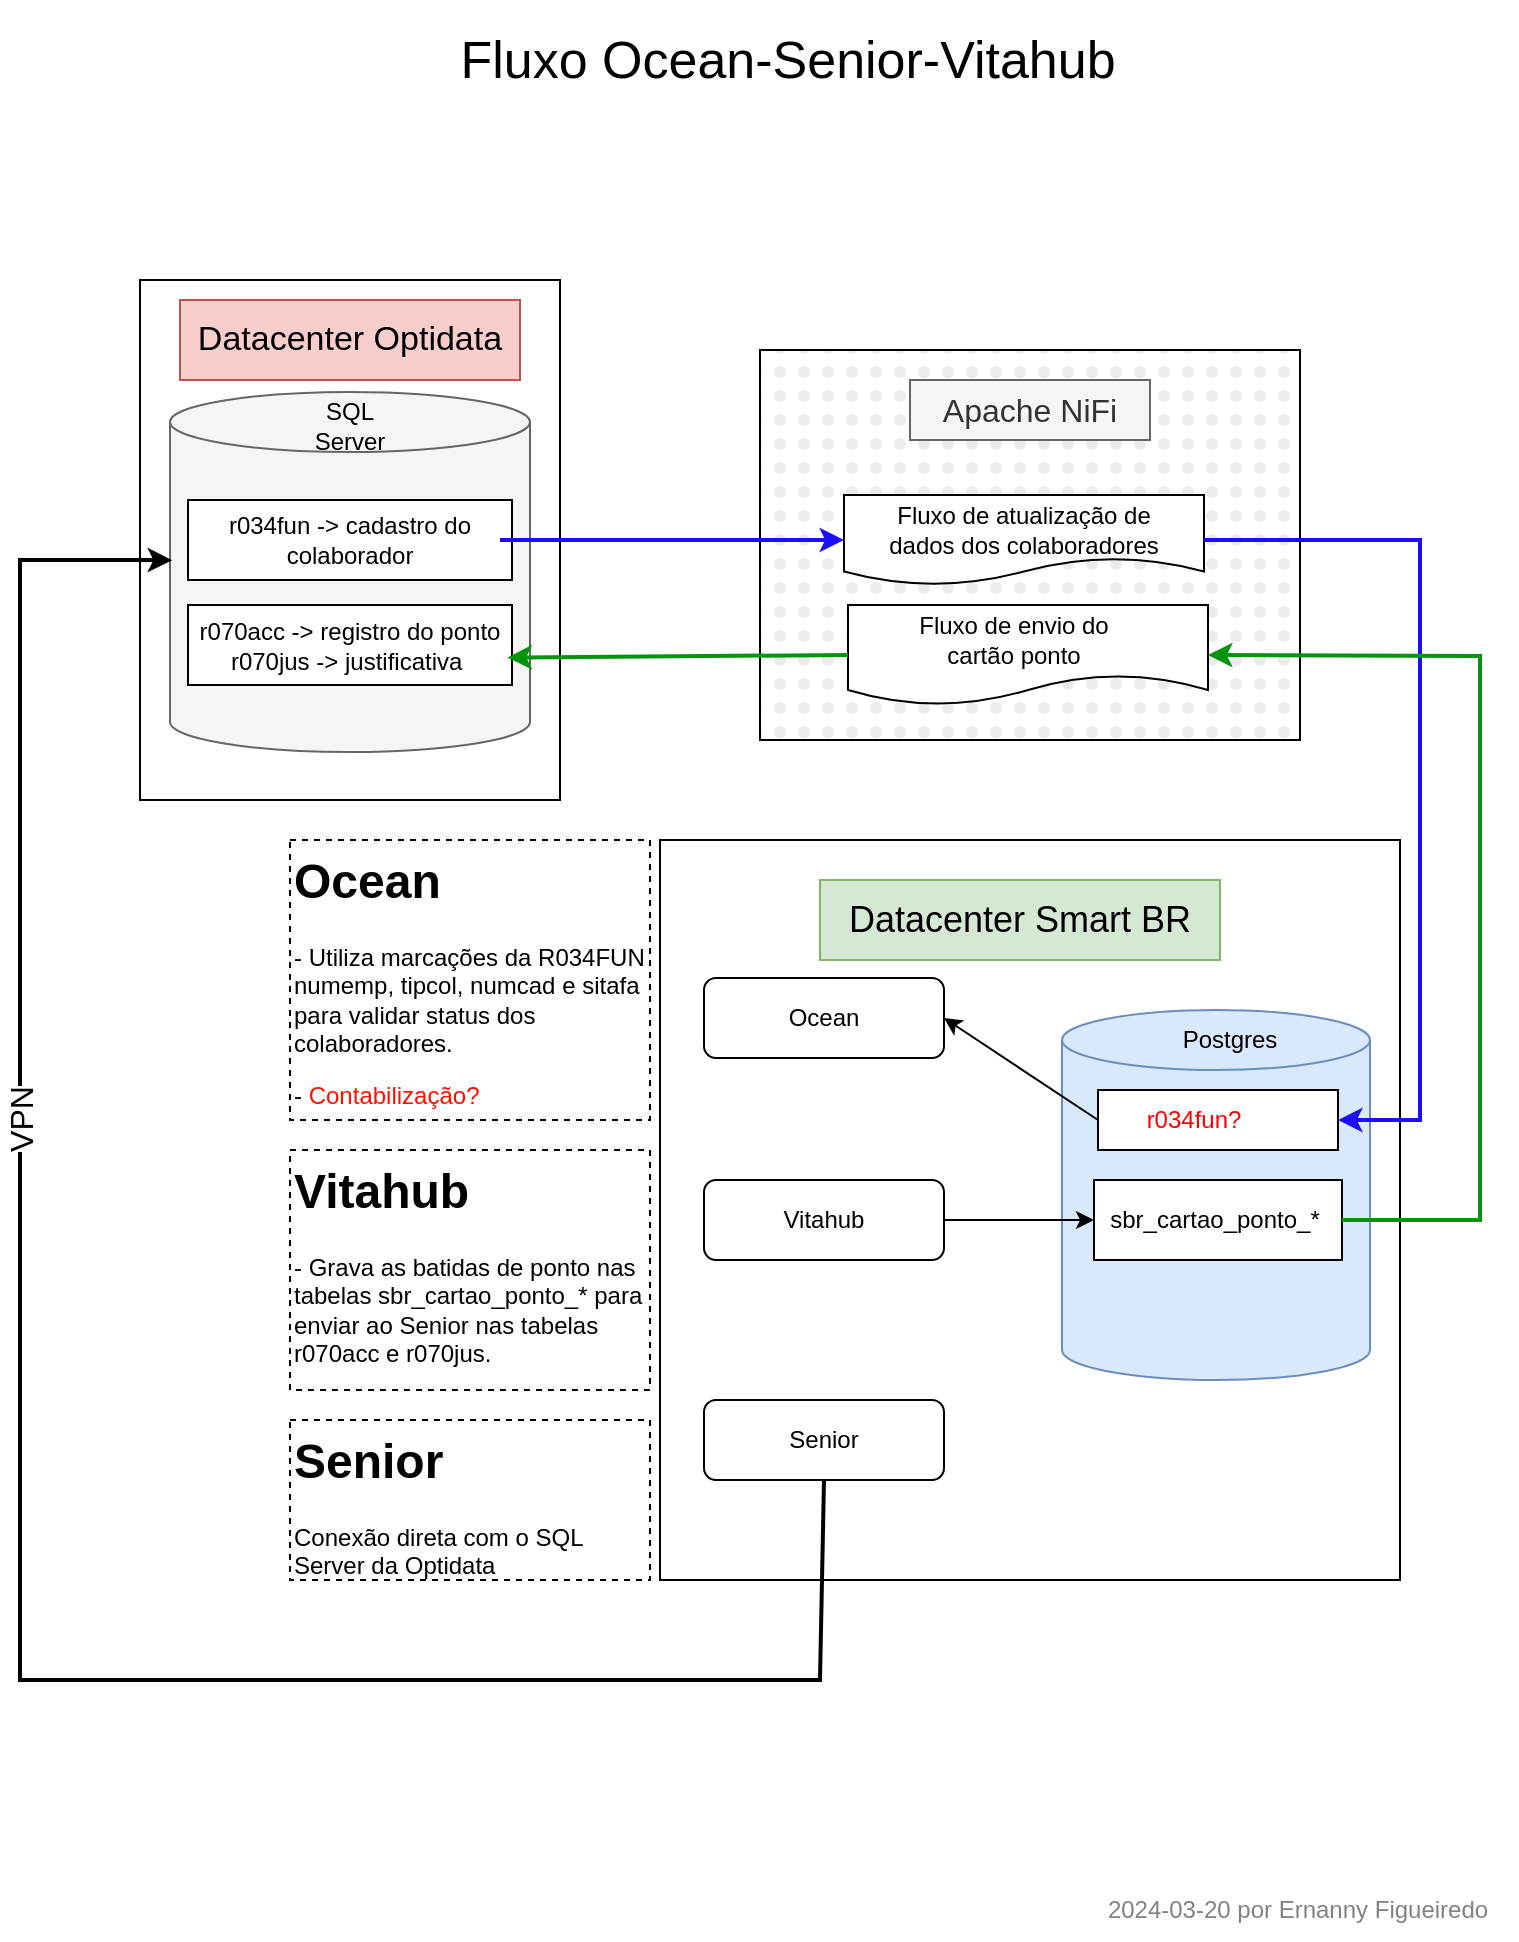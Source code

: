 <mxfile version="24.0.7" type="github">
  <diagram name="Página-1" id="w8Zf88Q8XRnLcEcReeCe">
    <mxGraphModel dx="1194" dy="727" grid="1" gridSize="10" guides="1" tooltips="1" connect="1" arrows="1" fold="1" page="1" pageScale="1" pageWidth="827" pageHeight="1169" math="0" shadow="0">
      <root>
        <mxCell id="0" />
        <mxCell id="1" parent="0" />
        <mxCell id="V-ymwT6ZLB0-DpaarCTY-1" value="" style="rounded=0;whiteSpace=wrap;html=1;" vertex="1" parent="1">
          <mxGeometry x="90" y="220" width="210" height="260" as="geometry" />
        </mxCell>
        <mxCell id="V-ymwT6ZLB0-DpaarCTY-2" value="" style="shape=cylinder3;whiteSpace=wrap;html=1;boundedLbl=1;backgroundOutline=1;size=15;fillColor=#f5f5f5;fontColor=#333333;strokeColor=#666666;" vertex="1" parent="1">
          <mxGeometry x="105" y="276" width="180" height="180" as="geometry" />
        </mxCell>
        <mxCell id="V-ymwT6ZLB0-DpaarCTY-3" value="" style="whiteSpace=wrap;html=1;aspect=fixed;" vertex="1" parent="1">
          <mxGeometry x="350" y="500" width="370" height="370" as="geometry" />
        </mxCell>
        <mxCell id="V-ymwT6ZLB0-DpaarCTY-4" value="SQL Server" style="text;html=1;align=center;verticalAlign=middle;whiteSpace=wrap;rounded=0;" vertex="1" parent="1">
          <mxGeometry x="165" y="278" width="60" height="30" as="geometry" />
        </mxCell>
        <mxCell id="V-ymwT6ZLB0-DpaarCTY-5" value="&lt;font style=&quot;font-size: 17px;&quot;&gt;Datacenter Optidata&lt;/font&gt;" style="text;html=1;align=center;verticalAlign=middle;whiteSpace=wrap;rounded=0;fillColor=#f8cecc;strokeColor=#b85450;" vertex="1" parent="1">
          <mxGeometry x="110" y="230" width="170" height="40" as="geometry" />
        </mxCell>
        <mxCell id="V-ymwT6ZLB0-DpaarCTY-6" value="&lt;font style=&quot;font-size: 18px;&quot;&gt;Datacenter Smart BR&lt;/font&gt;" style="text;html=1;align=center;verticalAlign=middle;whiteSpace=wrap;rounded=0;fillColor=#d5e8d4;strokeColor=#82b366;" vertex="1" parent="1">
          <mxGeometry x="430" y="520" width="200" height="40" as="geometry" />
        </mxCell>
        <mxCell id="V-ymwT6ZLB0-DpaarCTY-7" value="" style="shape=cylinder3;whiteSpace=wrap;html=1;boundedLbl=1;backgroundOutline=1;size=15;fillColor=#dae8fc;strokeColor=#6c8ebf;" vertex="1" parent="1">
          <mxGeometry x="551" y="585" width="154" height="185" as="geometry" />
        </mxCell>
        <mxCell id="V-ymwT6ZLB0-DpaarCTY-8" value="Postgres" style="text;html=1;align=center;verticalAlign=middle;whiteSpace=wrap;rounded=0;" vertex="1" parent="1">
          <mxGeometry x="605" y="585" width="60" height="30" as="geometry" />
        </mxCell>
        <mxCell id="V-ymwT6ZLB0-DpaarCTY-9" value="" style="rounded=1;whiteSpace=wrap;html=1;" vertex="1" parent="1">
          <mxGeometry x="372" y="569" width="120" height="40" as="geometry" />
        </mxCell>
        <mxCell id="V-ymwT6ZLB0-DpaarCTY-10" value="" style="rounded=1;whiteSpace=wrap;html=1;" vertex="1" parent="1">
          <mxGeometry x="372" y="670" width="120" height="40" as="geometry" />
        </mxCell>
        <mxCell id="V-ymwT6ZLB0-DpaarCTY-11" value="" style="rounded=1;whiteSpace=wrap;html=1;" vertex="1" parent="1">
          <mxGeometry x="372" y="780" width="120" height="40" as="geometry" />
        </mxCell>
        <mxCell id="V-ymwT6ZLB0-DpaarCTY-12" value="Ocean" style="text;html=1;align=center;verticalAlign=middle;whiteSpace=wrap;rounded=0;" vertex="1" parent="1">
          <mxGeometry x="402" y="574" width="60" height="30" as="geometry" />
        </mxCell>
        <mxCell id="V-ymwT6ZLB0-DpaarCTY-13" value="Vitahub" style="text;html=1;align=center;verticalAlign=middle;whiteSpace=wrap;rounded=0;" vertex="1" parent="1">
          <mxGeometry x="402" y="675" width="60" height="30" as="geometry" />
        </mxCell>
        <mxCell id="V-ymwT6ZLB0-DpaarCTY-14" value="Senior" style="text;html=1;align=center;verticalAlign=middle;whiteSpace=wrap;rounded=0;" vertex="1" parent="1">
          <mxGeometry x="402" y="785" width="60" height="30" as="geometry" />
        </mxCell>
        <mxCell id="V-ymwT6ZLB0-DpaarCTY-16" value="&lt;h1 style=&quot;margin-top: 0px;&quot;&gt;Senior&lt;/h1&gt;&lt;p&gt;Conexão direta com o SQL Server da Optidata&lt;/p&gt;" style="text;html=1;whiteSpace=wrap;overflow=hidden;rounded=0;strokeColor=default;dashed=1;" vertex="1" parent="1">
          <mxGeometry x="165" y="790" width="180" height="80" as="geometry" />
        </mxCell>
        <mxCell id="V-ymwT6ZLB0-DpaarCTY-21" value="&lt;h1 style=&quot;margin-top: 0px;&quot;&gt;Ocean&lt;/h1&gt;&lt;p&gt;- Utiliza marcações da R034FUN numemp, tipcol, numcad e sitafa para validar status dos colaboradores.&lt;/p&gt;&lt;p&gt;- &lt;font color=&quot;#ff1100&quot;&gt;Contabilizaçã&lt;/font&gt;&lt;font color=&quot;#ff0b03&quot;&gt;o?&lt;/font&gt;&lt;/p&gt;" style="text;html=1;whiteSpace=wrap;overflow=hidden;rounded=0;strokeColor=default;dashed=1;" vertex="1" parent="1">
          <mxGeometry x="165" y="500" width="180" height="140" as="geometry" />
        </mxCell>
        <mxCell id="V-ymwT6ZLB0-DpaarCTY-22" value="&lt;h1 style=&quot;margin-top: 0px;&quot;&gt;Vitahub&lt;/h1&gt;&lt;p&gt;- Grava as batidas de ponto nas tabelas sbr_cartao_ponto_* para enviar ao Senior nas tabelas r070acc e r070jus.&lt;/p&gt;" style="text;html=1;whiteSpace=wrap;overflow=hidden;rounded=0;strokeColor=default;dashed=1;" vertex="1" parent="1">
          <mxGeometry x="165" y="655" width="180" height="120" as="geometry" />
        </mxCell>
        <mxCell id="V-ymwT6ZLB0-DpaarCTY-25" value="" style="rounded=0;whiteSpace=wrap;html=1;gradientColor=none;fillStyle=dots;fillColor=#EBEBEB;" vertex="1" parent="1">
          <mxGeometry x="400" y="255" width="270" height="195" as="geometry" />
        </mxCell>
        <mxCell id="V-ymwT6ZLB0-DpaarCTY-26" value="&lt;font style=&quot;font-size: 16px;&quot;&gt;Apache NiFi&lt;/font&gt;" style="text;html=1;align=center;verticalAlign=middle;whiteSpace=wrap;rounded=0;fillColor=#f5f5f5;fontColor=#333333;strokeColor=#666666;" vertex="1" parent="1">
          <mxGeometry x="475" y="270" width="120" height="30" as="geometry" />
        </mxCell>
        <mxCell id="V-ymwT6ZLB0-DpaarCTY-31" value="" style="shape=document;whiteSpace=wrap;html=1;boundedLbl=1;" vertex="1" parent="1">
          <mxGeometry x="442" y="327.5" width="180" height="45" as="geometry" />
        </mxCell>
        <mxCell id="V-ymwT6ZLB0-DpaarCTY-33" value="" style="rounded=0;whiteSpace=wrap;html=1;" vertex="1" parent="1">
          <mxGeometry x="114" y="382.5" width="162" height="40" as="geometry" />
        </mxCell>
        <mxCell id="V-ymwT6ZLB0-DpaarCTY-34" value="&lt;div&gt;r070acc -&amp;gt; registro do ponto&lt;/div&gt;&lt;div&gt;r070jus -&amp;gt; justificativa&amp;nbsp;&lt;/div&gt;" style="text;html=1;align=center;verticalAlign=middle;whiteSpace=wrap;rounded=0;" vertex="1" parent="1">
          <mxGeometry x="116.25" y="390" width="157.5" height="25" as="geometry" />
        </mxCell>
        <mxCell id="V-ymwT6ZLB0-DpaarCTY-36" value="" style="rounded=0;whiteSpace=wrap;html=1;" vertex="1" parent="1">
          <mxGeometry x="114" y="330" width="162" height="40" as="geometry" />
        </mxCell>
        <mxCell id="V-ymwT6ZLB0-DpaarCTY-37" value="r034fun -&amp;gt; cadastro do colaborador" style="text;html=1;align=center;verticalAlign=middle;whiteSpace=wrap;rounded=0;" vertex="1" parent="1">
          <mxGeometry x="120" y="335" width="150" height="30" as="geometry" />
        </mxCell>
        <mxCell id="V-ymwT6ZLB0-DpaarCTY-40" value="Fluxo de atualização de dados dos colaboradores" style="text;html=1;align=center;verticalAlign=middle;whiteSpace=wrap;rounded=0;" vertex="1" parent="1">
          <mxGeometry x="462" y="330" width="140" height="30" as="geometry" />
        </mxCell>
        <mxCell id="V-ymwT6ZLB0-DpaarCTY-42" value="" style="rounded=0;whiteSpace=wrap;html=1;" vertex="1" parent="1">
          <mxGeometry x="569" y="625" width="120" height="30" as="geometry" />
        </mxCell>
        <mxCell id="V-ymwT6ZLB0-DpaarCTY-43" value="&lt;font color=&quot;#ff0000&quot;&gt;r034fun?&lt;/font&gt;" style="text;html=1;align=center;verticalAlign=middle;whiteSpace=wrap;rounded=0;" vertex="1" parent="1">
          <mxGeometry x="587" y="625" width="60" height="30" as="geometry" />
        </mxCell>
        <mxCell id="V-ymwT6ZLB0-DpaarCTY-44" value="" style="rounded=0;whiteSpace=wrap;html=1;" vertex="1" parent="1">
          <mxGeometry x="567" y="670" width="124" height="40" as="geometry" />
        </mxCell>
        <mxCell id="V-ymwT6ZLB0-DpaarCTY-45" value="sbr_cartao_ponto_*" style="text;html=1;align=center;verticalAlign=middle;whiteSpace=wrap;rounded=0;" vertex="1" parent="1">
          <mxGeometry x="590" y="675" width="75" height="30" as="geometry" />
        </mxCell>
        <mxCell id="V-ymwT6ZLB0-DpaarCTY-49" value="" style="endArrow=classic;html=1;rounded=0;entryX=1;entryY=0.5;entryDx=0;entryDy=0;exitX=0;exitY=0.5;exitDx=0;exitDy=0;" edge="1" parent="1" source="V-ymwT6ZLB0-DpaarCTY-42" target="V-ymwT6ZLB0-DpaarCTY-9">
          <mxGeometry width="50" height="50" relative="1" as="geometry">
            <mxPoint x="460" y="530" as="sourcePoint" />
            <mxPoint x="510" y="480" as="targetPoint" />
          </mxGeometry>
        </mxCell>
        <mxCell id="V-ymwT6ZLB0-DpaarCTY-50" value="" style="endArrow=classic;html=1;rounded=0;exitX=1;exitY=0.5;exitDx=0;exitDy=0;entryX=0;entryY=0.5;entryDx=0;entryDy=0;" edge="1" parent="1" source="V-ymwT6ZLB0-DpaarCTY-10" target="V-ymwT6ZLB0-DpaarCTY-44">
          <mxGeometry width="50" height="50" relative="1" as="geometry">
            <mxPoint x="460" y="530" as="sourcePoint" />
            <mxPoint x="510" y="480" as="targetPoint" />
          </mxGeometry>
        </mxCell>
        <mxCell id="V-ymwT6ZLB0-DpaarCTY-51" value="" style="endArrow=classic;html=1;rounded=0;exitX=1;exitY=0.5;exitDx=0;exitDy=0;entryX=0;entryY=0.5;entryDx=0;entryDy=0;strokeWidth=2;strokeColor=#1D0DFF;" edge="1" parent="1" source="V-ymwT6ZLB0-DpaarCTY-37" target="V-ymwT6ZLB0-DpaarCTY-31">
          <mxGeometry width="50" height="50" relative="1" as="geometry">
            <mxPoint x="322" y="345" as="sourcePoint" />
            <mxPoint x="372" y="295" as="targetPoint" />
          </mxGeometry>
        </mxCell>
        <mxCell id="V-ymwT6ZLB0-DpaarCTY-39" value="" style="shape=document;whiteSpace=wrap;html=1;boundedLbl=1;" vertex="1" parent="1">
          <mxGeometry x="444" y="382.5" width="180" height="50" as="geometry" />
        </mxCell>
        <mxCell id="V-ymwT6ZLB0-DpaarCTY-38" value="Fluxo de envio do cartão ponto" style="text;html=1;align=center;verticalAlign=middle;whiteSpace=wrap;rounded=0;" vertex="1" parent="1">
          <mxGeometry x="467" y="385" width="120" height="30" as="geometry" />
        </mxCell>
        <mxCell id="V-ymwT6ZLB0-DpaarCTY-52" value="" style="endArrow=classic;html=1;rounded=0;entryX=1;entryY=0.5;entryDx=0;entryDy=0;exitX=1;exitY=0.5;exitDx=0;exitDy=0;strokeWidth=2;strokeColor=#1D0DFF;" edge="1" parent="1" source="V-ymwT6ZLB0-DpaarCTY-31" target="V-ymwT6ZLB0-DpaarCTY-42">
          <mxGeometry width="50" height="50" relative="1" as="geometry">
            <mxPoint x="440" y="550" as="sourcePoint" />
            <mxPoint x="490" y="500" as="targetPoint" />
            <Array as="points">
              <mxPoint x="730" y="350" />
              <mxPoint x="730" y="640" />
            </Array>
          </mxGeometry>
        </mxCell>
        <mxCell id="V-ymwT6ZLB0-DpaarCTY-53" value="" style="endArrow=classic;html=1;rounded=0;exitX=1;exitY=0.5;exitDx=0;exitDy=0;entryX=1;entryY=0.5;entryDx=0;entryDy=0;strokeWidth=2;strokeColor=#03940D;" edge="1" parent="1" source="V-ymwT6ZLB0-DpaarCTY-44" target="V-ymwT6ZLB0-DpaarCTY-39">
          <mxGeometry width="50" height="50" relative="1" as="geometry">
            <mxPoint x="770" y="685" as="sourcePoint" />
            <mxPoint x="820" y="635" as="targetPoint" />
            <Array as="points">
              <mxPoint x="760" y="690" />
              <mxPoint x="760" y="408" />
            </Array>
          </mxGeometry>
        </mxCell>
        <mxCell id="V-ymwT6ZLB0-DpaarCTY-55" value="" style="endArrow=classic;html=1;rounded=0;exitX=0;exitY=0.5;exitDx=0;exitDy=0;entryX=1;entryY=0.75;entryDx=0;entryDy=0;strokeWidth=2;strokeColor=#03940D;" edge="1" parent="1" source="V-ymwT6ZLB0-DpaarCTY-39" target="V-ymwT6ZLB0-DpaarCTY-34">
          <mxGeometry width="50" height="50" relative="1" as="geometry">
            <mxPoint x="440" y="550" as="sourcePoint" />
            <mxPoint x="320" y="420" as="targetPoint" />
          </mxGeometry>
        </mxCell>
        <mxCell id="V-ymwT6ZLB0-DpaarCTY-57" value="&lt;font style=&quot;font-size: 26px;&quot;&gt;Fluxo Ocean-Senior-Vitahub&lt;/font&gt;" style="text;html=1;align=center;verticalAlign=middle;whiteSpace=wrap;rounded=0;" vertex="1" parent="1">
          <mxGeometry x="239" y="80" width="350" height="60" as="geometry" />
        </mxCell>
        <mxCell id="V-ymwT6ZLB0-DpaarCTY-58" value="2024-03-20 por Ernanny Figueiredo" style="text;html=1;align=center;verticalAlign=middle;whiteSpace=wrap;rounded=0;fontColor=#828282;" vertex="1" parent="1">
          <mxGeometry x="560" y="1020" width="218" height="30" as="geometry" />
        </mxCell>
        <mxCell id="V-ymwT6ZLB0-DpaarCTY-61" value="" style="endArrow=classic;html=1;rounded=0;exitX=0.5;exitY=1;exitDx=0;exitDy=0;entryX=0.006;entryY=0.467;entryDx=0;entryDy=0;entryPerimeter=0;strokeWidth=2;" edge="1" parent="1" source="V-ymwT6ZLB0-DpaarCTY-11" target="V-ymwT6ZLB0-DpaarCTY-2">
          <mxGeometry relative="1" as="geometry">
            <mxPoint x="30" y="730" as="sourcePoint" />
            <mxPoint x="30" y="350" as="targetPoint" />
            <Array as="points">
              <mxPoint x="430" y="920" />
              <mxPoint x="30" y="920" />
              <mxPoint x="30" y="360" />
            </Array>
          </mxGeometry>
        </mxCell>
        <mxCell id="V-ymwT6ZLB0-DpaarCTY-62" value="&lt;font style=&quot;font-size: 16px;&quot;&gt;VPN&lt;/font&gt;" style="edgeLabel;resizable=0;html=1;;align=center;verticalAlign=middle;rotation=270;" connectable="0" vertex="1" parent="V-ymwT6ZLB0-DpaarCTY-61">
          <mxGeometry relative="1" as="geometry">
            <mxPoint y="-212" as="offset" />
          </mxGeometry>
        </mxCell>
      </root>
    </mxGraphModel>
  </diagram>
</mxfile>
